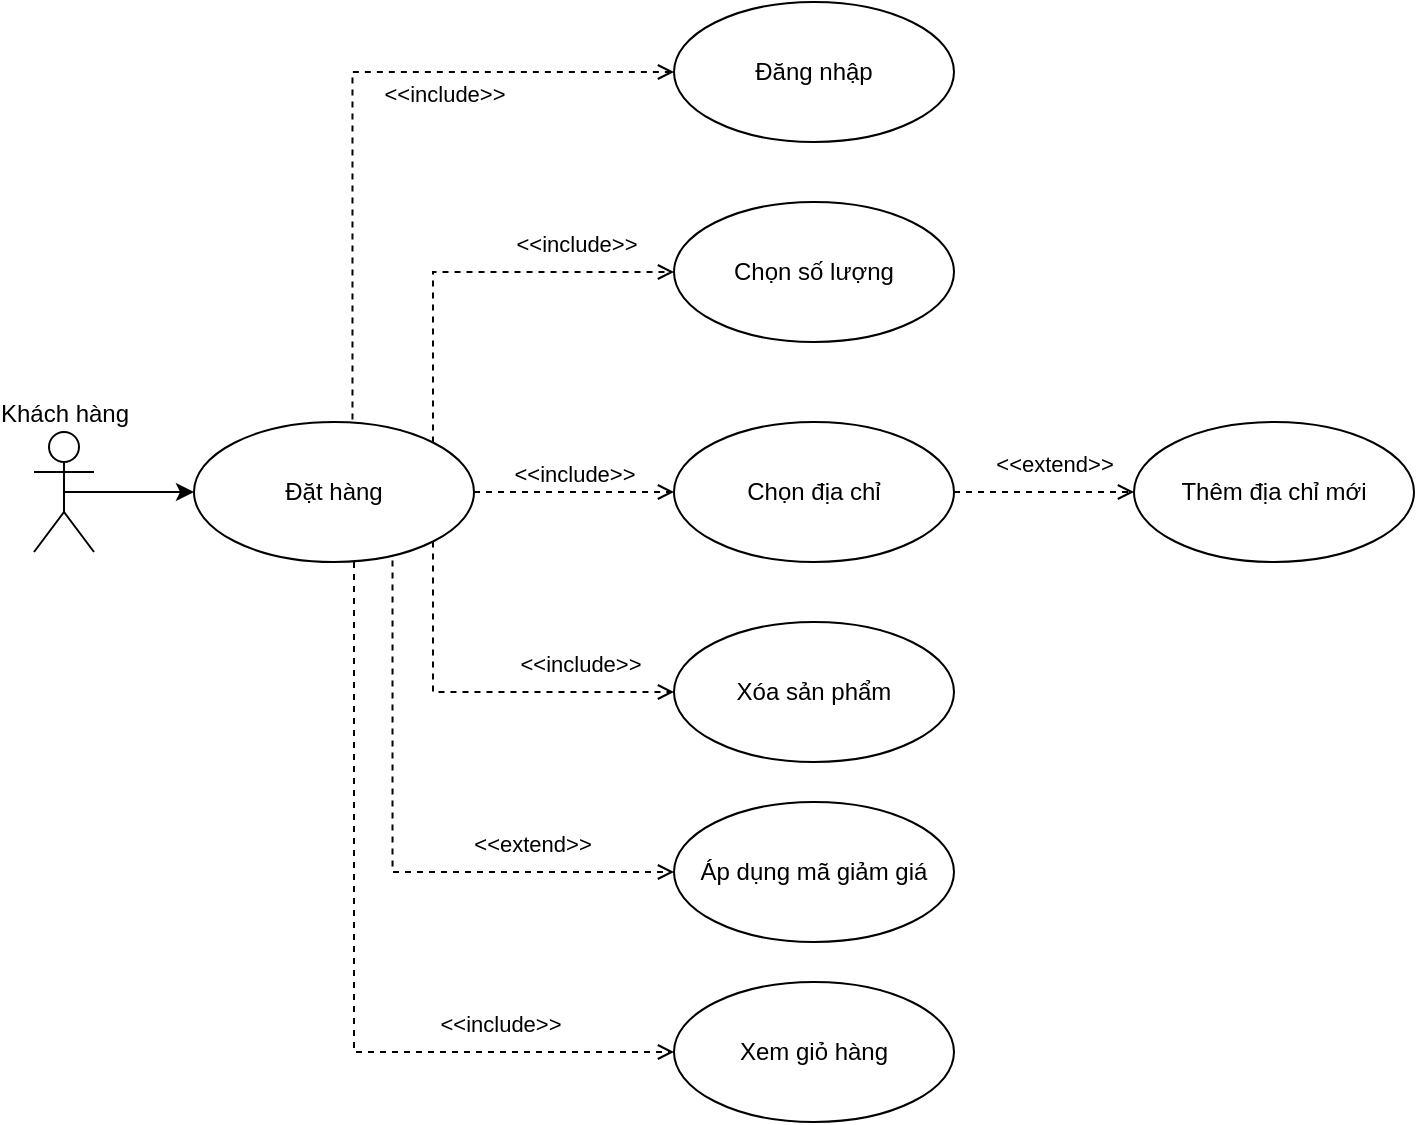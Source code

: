 <mxfile version="26.0.5">
  <diagram name="Page-1" id="wEv5kl6lVrXic3sggZIr">
    <mxGraphModel dx="1042" dy="1665" grid="1" gridSize="10" guides="1" tooltips="1" connect="1" arrows="1" fold="1" page="1" pageScale="1" pageWidth="850" pageHeight="1100" math="0" shadow="0">
      <root>
        <mxCell id="0" />
        <mxCell id="1" parent="0" />
        <mxCell id="Ob8XqHAcb-Q5rWQWY1fi-1" style="rounded=0;orthogonalLoop=1;jettySize=auto;html=1;exitX=0.5;exitY=0.5;exitDx=0;exitDy=0;exitPerimeter=0;" edge="1" parent="1" source="Ob8XqHAcb-Q5rWQWY1fi-2" target="Ob8XqHAcb-Q5rWQWY1fi-3">
          <mxGeometry relative="1" as="geometry" />
        </mxCell>
        <mxCell id="Ob8XqHAcb-Q5rWQWY1fi-2" value="Khách hàng" style="shape=umlActor;html=1;verticalLabelPosition=top;verticalAlign=bottom;align=center;labelPosition=center;" vertex="1" parent="1">
          <mxGeometry x="130" y="205" width="30" height="60" as="geometry" />
        </mxCell>
        <mxCell id="Ob8XqHAcb-Q5rWQWY1fi-3" value="Đặt hàng" style="ellipse;whiteSpace=wrap;html=1;" vertex="1" parent="1">
          <mxGeometry x="210" y="200" width="140" height="70" as="geometry" />
        </mxCell>
        <mxCell id="Ob8XqHAcb-Q5rWQWY1fi-4" value="Chọn địa chỉ" style="ellipse;whiteSpace=wrap;html=1;" vertex="1" parent="1">
          <mxGeometry x="450" y="200" width="140" height="70" as="geometry" />
        </mxCell>
        <mxCell id="Ob8XqHAcb-Q5rWQWY1fi-5" value="&amp;lt;&amp;lt;include&amp;gt;&amp;gt;" style="edgeStyle=none;html=1;endArrow=open;verticalAlign=bottom;dashed=1;labelBackgroundColor=none;rounded=0;exitX=1;exitY=0.5;exitDx=0;exitDy=0;entryX=0;entryY=0.5;entryDx=0;entryDy=0;" edge="1" parent="1" source="Ob8XqHAcb-Q5rWQWY1fi-3" target="Ob8XqHAcb-Q5rWQWY1fi-4">
          <mxGeometry width="160" relative="1" as="geometry">
            <mxPoint x="190" y="180" as="sourcePoint" />
            <mxPoint x="350" y="180" as="targetPoint" />
          </mxGeometry>
        </mxCell>
        <mxCell id="Ob8XqHAcb-Q5rWQWY1fi-6" value="&amp;lt;&amp;lt;include&amp;gt;&amp;gt;" style="edgeStyle=elbowEdgeStyle;html=1;endArrow=open;verticalAlign=bottom;dashed=1;labelBackgroundColor=none;rounded=0;exitX=1;exitY=0;exitDx=0;exitDy=0;entryX=0;entryY=0.5;entryDx=0;entryDy=0;elbow=vertical;" edge="1" parent="1" source="Ob8XqHAcb-Q5rWQWY1fi-3" target="Ob8XqHAcb-Q5rWQWY1fi-14">
          <mxGeometry x="0.524" y="5" width="160" relative="1" as="geometry">
            <mxPoint x="400" y="250" as="sourcePoint" />
            <mxPoint x="451" y="130" as="targetPoint" />
            <Array as="points">
              <mxPoint x="400" y="125" />
            </Array>
            <mxPoint as="offset" />
          </mxGeometry>
        </mxCell>
        <mxCell id="Ob8XqHAcb-Q5rWQWY1fi-7" value="Xem giỏ hàng" style="ellipse;whiteSpace=wrap;html=1;" vertex="1" parent="1">
          <mxGeometry x="450" y="480" width="140" height="70" as="geometry" />
        </mxCell>
        <mxCell id="Ob8XqHAcb-Q5rWQWY1fi-9" value="&amp;lt;&amp;lt;include&amp;gt;&amp;gt;" style="edgeStyle=elbowEdgeStyle;html=1;endArrow=open;verticalAlign=bottom;dashed=1;labelBackgroundColor=none;rounded=0;entryX=0;entryY=0.5;entryDx=0;entryDy=0;" edge="1" parent="1" target="Ob8XqHAcb-Q5rWQWY1fi-7">
          <mxGeometry x="0.57" y="5" width="160" relative="1" as="geometry">
            <mxPoint x="290" y="270" as="sourcePoint" />
            <mxPoint x="500" y="185" as="targetPoint" />
            <Array as="points">
              <mxPoint x="290" y="400" />
            </Array>
            <mxPoint as="offset" />
          </mxGeometry>
        </mxCell>
        <mxCell id="Ob8XqHAcb-Q5rWQWY1fi-10" value="Xóa sản phẩm&lt;span style=&quot;color: rgba(0, 0, 0, 0); font-family: monospace; font-size: 0px; text-align: start; text-wrap-mode: nowrap;&quot;&gt;%3CmxGraphModel%3E%3Croot%3E%3CmxCell%20id%3D%220%22%2F%3E%3CmxCell%20id%3D%221%22%20parent%3D%220%22%2F%3E%3CmxCell%20id%3D%222%22%20value%3D%22%26amp%3Blt%3B%26amp%3Blt%3Binclude%26amp%3Bgt%3B%26amp%3Bgt%3B%22%20style%3D%22edgeStyle%3Dnone%3Bhtml%3D1%3BendArrow%3Dopen%3BverticalAlign%3Dbottom%3Bdashed%3D1%3BlabelBackgroundColor%3Dnone%3Brounded%3D0%3BexitX%3D1%3BexitY%3D0.5%3BexitDx%3D0%3BexitDy%3D0%3BentryX%3D0%3BentryY%3D0.5%3BentryDx%3D0%3BentryDy%3D0%3B%22%20edge%3D%221%22%20parent%3D%221%22%3E%3CmxGeometry%20width%3D%22160%22%20relative%3D%221%22%20as%3D%22geometry%22%3E%3CmxPoint%20x%3D%22540%22%20y%3D%22370%22%20as%3D%22sourcePoint%22%2F%3E%3CmxPoint%20x%3D%22580%22%20y%3D%22485%22%20as%3D%22targetPoint%22%2F%3E%3C%2FmxGeometry%3E%3C%2FmxCell%3E%3C%2Froot%3E%3C%2FmxGraphModel%3E&lt;/span&gt;" style="ellipse;whiteSpace=wrap;html=1;" vertex="1" parent="1">
          <mxGeometry x="450" y="300" width="140" height="70" as="geometry" />
        </mxCell>
        <mxCell id="Ob8XqHAcb-Q5rWQWY1fi-14" value="Chọn số lượng" style="ellipse;whiteSpace=wrap;html=1;" vertex="1" parent="1">
          <mxGeometry x="450" y="90" width="140" height="70" as="geometry" />
        </mxCell>
        <mxCell id="Ob8XqHAcb-Q5rWQWY1fi-15" value="Đăng nhập" style="ellipse;whiteSpace=wrap;html=1;" vertex="1" parent="1">
          <mxGeometry x="450" y="-10" width="140" height="70" as="geometry" />
        </mxCell>
        <mxCell id="Ob8XqHAcb-Q5rWQWY1fi-16" value="&amp;lt;&amp;lt;include&amp;gt;&amp;gt;" style="edgeStyle=elbowEdgeStyle;html=1;endArrow=open;verticalAlign=bottom;dashed=1;labelBackgroundColor=none;rounded=0;exitX=0.566;exitY=-0.017;exitDx=0;exitDy=0;entryX=0;entryY=0.5;entryDx=0;entryDy=0;exitPerimeter=0;elbow=vertical;" edge="1" parent="1" source="Ob8XqHAcb-Q5rWQWY1fi-3" target="Ob8XqHAcb-Q5rWQWY1fi-15">
          <mxGeometry x="0.313" y="-20" width="160" relative="1" as="geometry">
            <mxPoint x="360" y="245" as="sourcePoint" />
            <mxPoint x="460" y="135" as="targetPoint" />
            <Array as="points">
              <mxPoint x="370" y="25" />
            </Array>
            <mxPoint as="offset" />
          </mxGeometry>
        </mxCell>
        <mxCell id="Ob8XqHAcb-Q5rWQWY1fi-17" value="&amp;lt;&amp;lt;include&amp;gt;&amp;gt;" style="edgeStyle=elbowEdgeStyle;html=1;endArrow=open;verticalAlign=bottom;dashed=1;labelBackgroundColor=none;rounded=0;exitX=1;exitY=1;exitDx=0;exitDy=0;elbow=vertical;entryX=0;entryY=0.5;entryDx=0;entryDy=0;" edge="1" parent="1" source="Ob8XqHAcb-Q5rWQWY1fi-3" target="Ob8XqHAcb-Q5rWQWY1fi-10">
          <mxGeometry x="0.524" y="5" width="160" relative="1" as="geometry">
            <mxPoint x="339" y="220" as="sourcePoint" />
            <mxPoint x="380" y="390" as="targetPoint" />
            <Array as="points">
              <mxPoint x="390" y="335" />
            </Array>
            <mxPoint as="offset" />
          </mxGeometry>
        </mxCell>
        <mxCell id="Ob8XqHAcb-Q5rWQWY1fi-18" value="Áp dụng mã giảm giá" style="ellipse;whiteSpace=wrap;html=1;" vertex="1" parent="1">
          <mxGeometry x="450" y="390" width="140" height="70" as="geometry" />
        </mxCell>
        <mxCell id="Ob8XqHAcb-Q5rWQWY1fi-19" value="&amp;lt;&amp;lt;extend&amp;gt;&amp;gt;" style="edgeStyle=elbowEdgeStyle;html=1;endArrow=open;verticalAlign=bottom;dashed=1;labelBackgroundColor=none;rounded=0;exitX=0.709;exitY=0.989;exitDx=0;exitDy=0;entryX=0;entryY=0.5;entryDx=0;entryDy=0;elbow=vertical;exitPerimeter=0;" edge="1" parent="1" source="Ob8XqHAcb-Q5rWQWY1fi-3" target="Ob8XqHAcb-Q5rWQWY1fi-18">
          <mxGeometry x="0.524" y="5" width="160" relative="1" as="geometry">
            <mxPoint x="339" y="270" as="sourcePoint" />
            <mxPoint x="460" y="345" as="targetPoint" />
            <Array as="points">
              <mxPoint x="380" y="425" />
            </Array>
            <mxPoint as="offset" />
          </mxGeometry>
        </mxCell>
        <mxCell id="Ob8XqHAcb-Q5rWQWY1fi-23" value="Thêm địa chỉ mới" style="ellipse;whiteSpace=wrap;html=1;" vertex="1" parent="1">
          <mxGeometry x="680" y="200" width="140" height="70" as="geometry" />
        </mxCell>
        <mxCell id="Ob8XqHAcb-Q5rWQWY1fi-24" value="&amp;lt;&amp;lt;extend&amp;gt;&amp;gt;" style="html=1;endArrow=open;verticalAlign=bottom;dashed=1;labelBackgroundColor=none;rounded=0;exitX=1;exitY=0.5;exitDx=0;exitDy=0;entryX=0;entryY=0.5;entryDx=0;entryDy=0;elbow=vertical;" edge="1" parent="1" source="Ob8XqHAcb-Q5rWQWY1fi-4" target="Ob8XqHAcb-Q5rWQWY1fi-23">
          <mxGeometry x="0.111" y="5" width="160" relative="1" as="geometry">
            <mxPoint x="319" y="279" as="sourcePoint" />
            <mxPoint x="460" y="435" as="targetPoint" />
            <mxPoint as="offset" />
          </mxGeometry>
        </mxCell>
      </root>
    </mxGraphModel>
  </diagram>
</mxfile>
